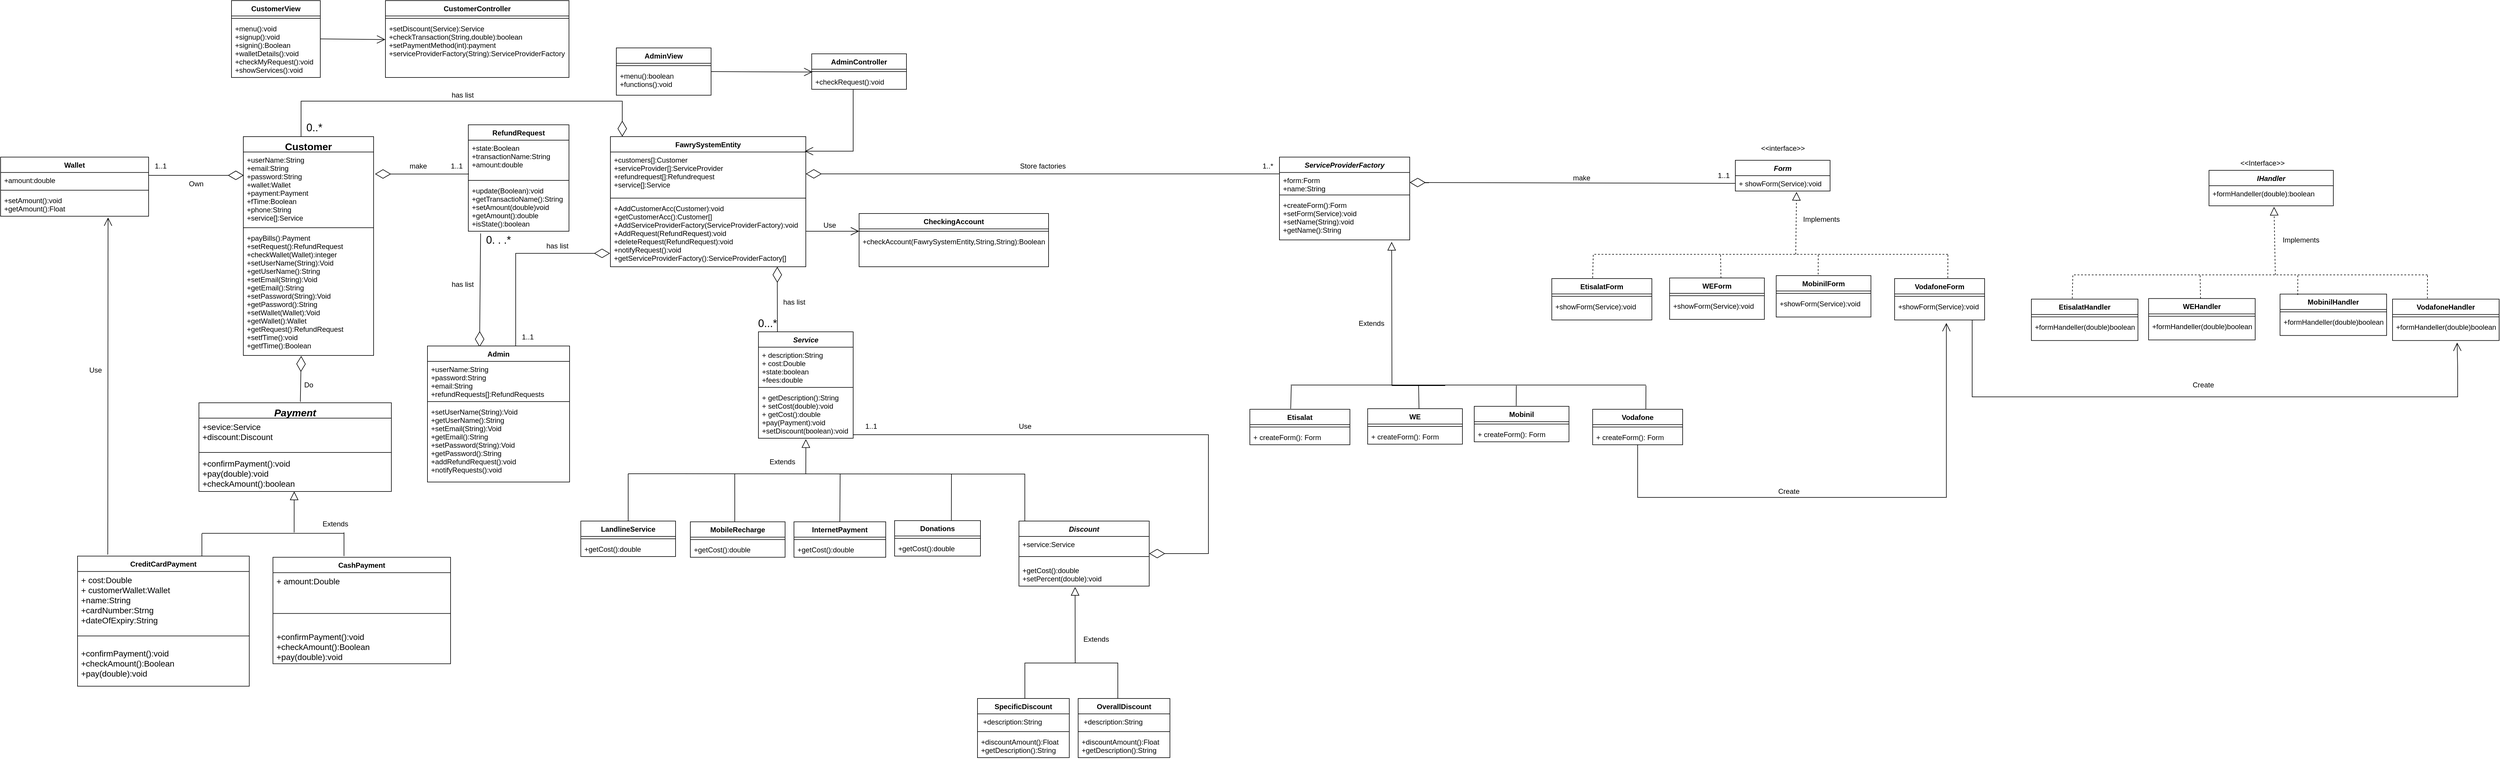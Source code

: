 <mxfile version="20.3.0" type="device"><diagram id="1RQ4lbijzEY4sFkO3ZOC" name="Page-1"><mxGraphModel dx="1888" dy="1749" grid="1" gridSize="10" guides="1" tooltips="1" connect="1" arrows="1" fold="1" page="1" pageScale="1" pageWidth="850" pageHeight="1100" math="0" shadow="0"><root><mxCell id="0"/><mxCell id="1" parent="0"/><mxCell id="um79pmRPh8STGuMXnZxT-13" value="Wallet" style="swimlane;fontStyle=1;align=center;verticalAlign=top;childLayout=stackLayout;horizontal=1;startSize=26;horizontalStack=0;resizeParent=1;resizeParentMax=0;resizeLast=0;collapsible=1;marginBottom=0;" parent="1" vertex="1"><mxGeometry x="-740" y="4.59" width="250" height="100" as="geometry"/></mxCell><mxCell id="um79pmRPh8STGuMXnZxT-14" value="+amount:double&#10;" style="text;strokeColor=none;fillColor=none;align=left;verticalAlign=top;spacingLeft=4;spacingRight=4;overflow=hidden;rotatable=0;points=[[0,0.5],[1,0.5]];portConstraint=eastwest;" parent="um79pmRPh8STGuMXnZxT-13" vertex="1"><mxGeometry y="26" width="250" height="26" as="geometry"/></mxCell><mxCell id="um79pmRPh8STGuMXnZxT-15" value="" style="line;strokeWidth=1;fillColor=none;align=left;verticalAlign=middle;spacingTop=-1;spacingLeft=3;spacingRight=3;rotatable=0;labelPosition=right;points=[];portConstraint=eastwest;" parent="um79pmRPh8STGuMXnZxT-13" vertex="1"><mxGeometry y="52" width="250" height="8" as="geometry"/></mxCell><mxCell id="um79pmRPh8STGuMXnZxT-16" value="+setAmount():void&#10;+getAmount():Float" style="text;strokeColor=none;fillColor=none;align=left;verticalAlign=top;spacingLeft=4;spacingRight=4;overflow=hidden;rotatable=0;points=[[0,0.5],[1,0.5]];portConstraint=eastwest;" parent="um79pmRPh8STGuMXnZxT-13" vertex="1"><mxGeometry y="60" width="250" height="40" as="geometry"/></mxCell><mxCell id="um79pmRPh8STGuMXnZxT-22" value="" style="endArrow=diamondThin;endFill=0;endSize=24;html=1;rounded=0;entryX=0.004;entryY=-0.008;entryDx=0;entryDy=0;entryPerimeter=0;exitX=1;exitY=0.188;exitDx=0;exitDy=0;exitPerimeter=0;" parent="1" source="um79pmRPh8STGuMXnZxT-14" edge="1"><mxGeometry width="160" relative="1" as="geometry"><mxPoint x="-420" y="35" as="sourcePoint"/><mxPoint x="-329.2" y="35.488" as="targetPoint"/></mxGeometry></mxCell><mxCell id="um79pmRPh8STGuMXnZxT-61" value="CreditCardPayment" style="swimlane;fontStyle=1;align=center;verticalAlign=top;childLayout=stackLayout;horizontal=1;startSize=26;horizontalStack=0;resizeParent=1;resizeParentMax=0;resizeLast=0;collapsible=1;marginBottom=0;" parent="1" vertex="1"><mxGeometry x="-610" y="679.19" width="290" height="220" as="geometry"/></mxCell><mxCell id="mpsDsUmjlcxF8dtk74D0-44" value="+ cost:Double&#10;+ customerWallet:Wallet&#10;+name:String&#10;+cardNumber:Strng&#10;+dateOfExpiry:String" style="text;strokeColor=none;fillColor=none;align=left;verticalAlign=top;spacingLeft=4;spacingRight=4;overflow=hidden;rotatable=0;points=[[0,0.5],[1,0.5]];portConstraint=eastwest;fontSize=14;" parent="um79pmRPh8STGuMXnZxT-61" vertex="1"><mxGeometry y="26" width="290" height="94" as="geometry"/></mxCell><mxCell id="um79pmRPh8STGuMXnZxT-63" value="" style="line;strokeWidth=1;fillColor=none;align=left;verticalAlign=middle;spacingTop=-1;spacingLeft=3;spacingRight=3;rotatable=0;labelPosition=right;points=[];portConstraint=eastwest;" parent="um79pmRPh8STGuMXnZxT-61" vertex="1"><mxGeometry y="120" width="290" height="30" as="geometry"/></mxCell><mxCell id="mpsDsUmjlcxF8dtk74D0-45" value="+confirmPayment():void&#10;+checkAmount():Boolean&#10;+pay(double):void" style="text;strokeColor=none;fillColor=none;align=left;verticalAlign=top;spacingLeft=4;spacingRight=4;overflow=hidden;rotatable=0;points=[[0,0.5],[1,0.5]];portConstraint=eastwest;fontSize=14;" parent="um79pmRPh8STGuMXnZxT-61" vertex="1"><mxGeometry y="150" width="290" height="70" as="geometry"/></mxCell><mxCell id="um79pmRPh8STGuMXnZxT-65" value="" style="endArrow=block;endFill=0;endSize=12;html=1;rounded=0;entryX=0.495;entryY=1;entryDx=0;entryDy=0;entryPerimeter=0;" parent="1" target="mpsDsUmjlcxF8dtk74D0-43" edge="1"><mxGeometry width="160" relative="1" as="geometry"><mxPoint x="-244.2" y="639.19" as="sourcePoint"/><mxPoint x="-244" y="580" as="targetPoint"/></mxGeometry></mxCell><mxCell id="um79pmRPh8STGuMXnZxT-66" value="" style="endArrow=none;html=1;rounded=0;" parent="1" edge="1"><mxGeometry width="50" height="50" relative="1" as="geometry"><mxPoint x="-400" y="640.78" as="sourcePoint"/><mxPoint x="-160" y="640.78" as="targetPoint"/></mxGeometry></mxCell><mxCell id="um79pmRPh8STGuMXnZxT-67" value="" style="endArrow=none;html=1;rounded=0;" parent="1" edge="1"><mxGeometry width="50" height="50" relative="1" as="geometry"><mxPoint x="-400" y="679.19" as="sourcePoint"/><mxPoint x="-400" y="641.19" as="targetPoint"/></mxGeometry></mxCell><mxCell id="um79pmRPh8STGuMXnZxT-68" value="" style="endArrow=none;html=1;rounded=0;" parent="1" edge="1"><mxGeometry width="50" height="50" relative="1" as="geometry"><mxPoint x="-160" y="679.19" as="sourcePoint"/><mxPoint x="-160" y="639.19" as="targetPoint"/></mxGeometry></mxCell><mxCell id="X_IhOLupGLxGYrl5g302-16" value="" style="endArrow=diamondThin;endFill=0;endSize=24;html=1;rounded=0;entryX=0.445;entryY=0.003;entryDx=0;entryDy=0;entryPerimeter=0;exitX=0.122;exitY=1.046;exitDx=0;exitDy=0;exitPerimeter=0;" parent="1" source="ZZKwGutRrOX9FmuU-Jzd-17" edge="1"><mxGeometry width="160" relative="1" as="geometry"><mxPoint x="69" y="50" as="sourcePoint"/><mxPoint x="69" y="325.884" as="targetPoint"/></mxGeometry></mxCell><mxCell id="X_IhOLupGLxGYrl5g302-17" value="&lt;font style=&quot;font-size: 18px;&quot;&gt;0. . .*&lt;/font&gt;" style="text;html=1;strokeColor=none;fillColor=none;align=center;verticalAlign=middle;whiteSpace=wrap;rounded=0;" parent="1" vertex="1"><mxGeometry x="71" y="130" width="60" height="30" as="geometry"/></mxCell><mxCell id="X_IhOLupGLxGYrl5g302-60" value="" style="endArrow=none;html=1;rounded=0;edgeStyle=orthogonalEdgeStyle;entryX=0.045;entryY=0;entryDx=0;entryDy=0;entryPerimeter=0;" parent="1" target="6fFXjO-Bm82MmEm5Ol9g-17" edge="1"><mxGeometry width="50" height="50" relative="1" as="geometry"><mxPoint x="320" y="540" as="sourcePoint"/><mxPoint x="940" y="540" as="targetPoint"/></mxGeometry></mxCell><mxCell id="X_IhOLupGLxGYrl5g302-63" value="InternetPayment" style="swimlane;fontStyle=1;align=center;verticalAlign=top;childLayout=stackLayout;horizontal=1;startSize=26;horizontalStack=0;resizeParent=1;resizeParentMax=0;resizeLast=0;collapsible=1;marginBottom=0;" parent="1" vertex="1"><mxGeometry x="600" y="621.19" width="155" height="60" as="geometry"/></mxCell><mxCell id="X_IhOLupGLxGYrl5g302-65" value="" style="line;strokeWidth=1;fillColor=none;align=left;verticalAlign=middle;spacingTop=-1;spacingLeft=3;spacingRight=3;rotatable=0;labelPosition=right;points=[];portConstraint=eastwest;" parent="X_IhOLupGLxGYrl5g302-63" vertex="1"><mxGeometry y="26" width="155" height="8" as="geometry"/></mxCell><mxCell id="NmKV2HU6o6KcUOtoJzKY-16" value="+getCost():double" style="text;strokeColor=none;fillColor=none;align=left;verticalAlign=top;spacingLeft=4;spacingRight=4;overflow=hidden;rotatable=0;points=[[0,0.5],[1,0.5]];portConstraint=eastwest;" parent="X_IhOLupGLxGYrl5g302-63" vertex="1"><mxGeometry y="34" width="155" height="26" as="geometry"/></mxCell><mxCell id="X_IhOLupGLxGYrl5g302-72" value="Donations" style="swimlane;fontStyle=1;align=center;verticalAlign=top;childLayout=stackLayout;horizontal=1;startSize=26;horizontalStack=0;resizeParent=1;resizeParentMax=0;resizeLast=0;collapsible=1;marginBottom=0;" parent="1" vertex="1"><mxGeometry x="770" y="619.19" width="145" height="60" as="geometry"/></mxCell><mxCell id="X_IhOLupGLxGYrl5g302-74" value="" style="line;strokeWidth=1;fillColor=none;align=left;verticalAlign=middle;spacingTop=-1;spacingLeft=3;spacingRight=3;rotatable=0;labelPosition=right;points=[];portConstraint=eastwest;" parent="X_IhOLupGLxGYrl5g302-72" vertex="1"><mxGeometry y="26" width="145" height="8" as="geometry"/></mxCell><mxCell id="NmKV2HU6o6KcUOtoJzKY-17" value="+getCost():double" style="text;strokeColor=none;fillColor=none;align=left;verticalAlign=top;spacingLeft=4;spacingRight=4;overflow=hidden;rotatable=0;points=[[0,0.5],[1,0.5]];portConstraint=eastwest;" parent="X_IhOLupGLxGYrl5g302-72" vertex="1"><mxGeometry y="34" width="145" height="26" as="geometry"/></mxCell><mxCell id="X_IhOLupGLxGYrl5g302-77" value="IHandler" style="swimlane;fontStyle=3;align=center;verticalAlign=top;childLayout=stackLayout;horizontal=1;startSize=26;horizontalStack=0;resizeParent=1;resizeParentMax=0;resizeLast=0;collapsible=1;marginBottom=0;" parent="1" vertex="1"><mxGeometry x="2990" y="27.0" width="210" height="60" as="geometry"/></mxCell><mxCell id="X_IhOLupGLxGYrl5g302-79" value="+formHandeller(double):boolean" style="text;strokeColor=none;fillColor=none;align=left;verticalAlign=top;spacingLeft=4;spacingRight=4;overflow=hidden;rotatable=0;points=[[0,0.5],[1,0.5]];portConstraint=eastwest;" parent="X_IhOLupGLxGYrl5g302-77" vertex="1"><mxGeometry y="26" width="210" height="34" as="geometry"/></mxCell><mxCell id="mpsDsUmjlcxF8dtk74D0-13" value="FawrySystemEntity" style="swimlane;fontStyle=1;align=center;verticalAlign=top;childLayout=stackLayout;horizontal=1;startSize=26;horizontalStack=0;resizeParent=1;resizeParentMax=0;resizeLast=0;collapsible=1;marginBottom=0;" parent="1" vertex="1"><mxGeometry x="290" y="-30" width="330" height="220" as="geometry"/></mxCell><mxCell id="mpsDsUmjlcxF8dtk74D0-14" value="+customers[]:Customer&#10;+serviceProvider[]:ServiceProvider&#10;+refundrequest[]:Refundrequest&#10;+service[]:Service&#10;" style="text;strokeColor=none;fillColor=none;align=left;verticalAlign=top;spacingLeft=4;spacingRight=4;overflow=hidden;rotatable=0;points=[[0,0.5],[1,0.5]];portConstraint=eastwest;" parent="mpsDsUmjlcxF8dtk74D0-13" vertex="1"><mxGeometry y="26" width="330" height="74" as="geometry"/></mxCell><mxCell id="mpsDsUmjlcxF8dtk74D0-15" value="" style="line;strokeWidth=1;fillColor=none;align=left;verticalAlign=middle;spacingTop=-1;spacingLeft=3;spacingRight=3;rotatable=0;labelPosition=right;points=[];portConstraint=eastwest;" parent="mpsDsUmjlcxF8dtk74D0-13" vertex="1"><mxGeometry y="100" width="330" height="8" as="geometry"/></mxCell><mxCell id="mpsDsUmjlcxF8dtk74D0-16" value="+AddCustomerAcc(Customer):void&#10;+getCustomerAcc():Customer[]&#10;+AddServiceProviderFactory(ServiceProviderFactory):void&#10;+AddRequest(RefundRequest):void&#10;+deleteRequest(RefundRequest):void&#10;+notifyRequest():void&#10;+getServiceProviderFactory():ServiceProviderFactory[]" style="text;strokeColor=none;fillColor=none;align=left;verticalAlign=top;spacingLeft=4;spacingRight=4;overflow=hidden;rotatable=0;points=[[0,0.5],[1,0.5]];portConstraint=eastwest;" parent="mpsDsUmjlcxF8dtk74D0-13" vertex="1"><mxGeometry y="108" width="330" height="112" as="geometry"/></mxCell><mxCell id="mpsDsUmjlcxF8dtk74D0-19" value="" style="endArrow=diamondThin;endFill=0;endSize=24;html=1;rounded=0;edgeStyle=orthogonalEdgeStyle;exitX=0.611;exitY=-0.001;exitDx=0;exitDy=0;exitPerimeter=0;entryX=-0.002;entryY=0.798;entryDx=0;entryDy=0;entryPerimeter=0;" parent="1" source="uCQElASa_65ffmEhhu0F-1" target="mpsDsUmjlcxF8dtk74D0-16" edge="1"><mxGeometry width="160" relative="1" as="geometry"><mxPoint x="0.6" y="325.726" as="sourcePoint"/><mxPoint x="260" y="170" as="targetPoint"/><Array as="points"><mxPoint x="128" y="326"/><mxPoint x="130" y="326"/><mxPoint x="130" y="167"/></Array></mxGeometry></mxCell><mxCell id="mpsDsUmjlcxF8dtk74D0-23" value="" style="endArrow=diamondThin;endFill=0;endSize=24;html=1;rounded=0;fontSize=18;edgeStyle=orthogonalEdgeStyle;exitX=0.443;exitY=0.07;exitDx=0;exitDy=0;exitPerimeter=0;" parent="1" source="mpsDsUmjlcxF8dtk74D0-33" edge="1"><mxGeometry width="160" relative="1" as="geometry"><mxPoint x="-241.4" y="7" as="sourcePoint"/><mxPoint x="310" y="-30" as="targetPoint"/><Array as="points"><mxPoint x="-232" y="-90"/><mxPoint x="310" y="-90"/></Array></mxGeometry></mxCell><mxCell id="mpsDsUmjlcxF8dtk74D0-24" value="&lt;font style=&quot;font-size: 18px;&quot;&gt;0..*&lt;/font&gt;" style="text;html=1;strokeColor=none;fillColor=none;align=center;verticalAlign=middle;whiteSpace=wrap;rounded=0;" parent="1" vertex="1"><mxGeometry x="-240" y="-60" width="60" height="30" as="geometry"/></mxCell><mxCell id="mpsDsUmjlcxF8dtk74D0-25" value="" style="endArrow=diamondThin;endFill=0;endSize=24;html=1;rounded=0;entryX=1;entryY=0.5;entryDx=0;entryDy=0;edgeStyle=orthogonalEdgeStyle;exitX=0;exitY=0.182;exitDx=0;exitDy=0;exitPerimeter=0;" parent="1" source="7oeGyRP91o4FRapvEFG--23" target="mpsDsUmjlcxF8dtk74D0-14" edge="1"><mxGeometry width="160" relative="1" as="geometry"><mxPoint x="1390" y="30" as="sourcePoint"/><mxPoint x="880.96" y="49.996" as="targetPoint"/><Array as="points"><mxPoint x="1420" y="33"/></Array></mxGeometry></mxCell><mxCell id="mpsDsUmjlcxF8dtk74D0-31" value="" style="endArrow=diamondThin;endFill=0;endSize=24;html=1;rounded=0;fontSize=18;entryX=0.854;entryY=1.001;entryDx=0;entryDy=0;entryPerimeter=0;" parent="1" target="mpsDsUmjlcxF8dtk74D0-16" edge="1"><mxGeometry width="160" relative="1" as="geometry"><mxPoint x="572" y="300" as="sourcePoint"/><mxPoint x="465" y="170" as="targetPoint"/></mxGeometry></mxCell><mxCell id="mpsDsUmjlcxF8dtk74D0-33" value="Customer" style="swimlane;fontStyle=1;align=center;verticalAlign=top;childLayout=stackLayout;horizontal=1;startSize=26;horizontalStack=0;resizeParent=1;resizeParentMax=0;resizeLast=0;collapsible=1;marginBottom=0;fontSize=17;" parent="1" vertex="1"><mxGeometry x="-330" y="-30" width="220" height="370" as="geometry"/></mxCell><mxCell id="mpsDsUmjlcxF8dtk74D0-34" value="+userName:String&#10;+email:String&#10;+password:String&#10;+wallet:Wallet&#10;+payment:Payment&#10;+fTime:Boolean&#10;+phone:String&#10;+service[]:Service&#10;" style="text;strokeColor=none;fillColor=none;align=left;verticalAlign=top;spacingLeft=4;spacingRight=4;overflow=hidden;rotatable=0;points=[[0,0.5],[1,0.5]];portConstraint=eastwest;fontSize=12;" parent="mpsDsUmjlcxF8dtk74D0-33" vertex="1"><mxGeometry y="26" width="220" height="124" as="geometry"/></mxCell><mxCell id="mpsDsUmjlcxF8dtk74D0-35" value="" style="line;strokeWidth=1;fillColor=none;align=left;verticalAlign=middle;spacingTop=-1;spacingLeft=3;spacingRight=3;rotatable=0;labelPosition=right;points=[];portConstraint=eastwest;fontSize=18;" parent="mpsDsUmjlcxF8dtk74D0-33" vertex="1"><mxGeometry y="150" width="220" height="8" as="geometry"/></mxCell><mxCell id="mpsDsUmjlcxF8dtk74D0-36" value="+payBills():Payment&#10;+setRequest():RefundRequest&#10;+checkWallet(Wallet):integer&#10;+setUserName(String):Void&#10;+getUserName():String&#10;+setEmail(String):Void&#10;+getEmail():String&#10;+setPassword(String):Void&#10;+getPassword():String&#10;+setWallet(Wallet):Void&#10;+getWallet():Wallet&#10;+getRequest():RefundRequest&#10;+setfTime():void&#10;+getfTime():Boolean&#10;" style="text;strokeColor=none;fillColor=none;align=left;verticalAlign=top;spacingLeft=4;spacingRight=4;overflow=hidden;rotatable=0;points=[[0,0.5],[1,0.5]];portConstraint=eastwest;fontSize=12;" parent="mpsDsUmjlcxF8dtk74D0-33" vertex="1"><mxGeometry y="158" width="220" height="212" as="geometry"/></mxCell><mxCell id="mpsDsUmjlcxF8dtk74D0-40" value="Payment" style="swimlane;fontStyle=3;align=center;verticalAlign=top;childLayout=stackLayout;horizontal=1;startSize=26;horizontalStack=0;resizeParent=1;resizeParentMax=0;resizeLast=0;collapsible=1;marginBottom=0;fontSize=17;" parent="1" vertex="1"><mxGeometry x="-405" y="420" width="325" height="150" as="geometry"/></mxCell><mxCell id="mpsDsUmjlcxF8dtk74D0-41" value="+sevice:Service&#10;+discount:Discount&#10;" style="text;strokeColor=none;fillColor=none;align=left;verticalAlign=top;spacingLeft=4;spacingRight=4;overflow=hidden;rotatable=0;points=[[0,0.5],[1,0.5]];portConstraint=eastwest;fontSize=14;" parent="mpsDsUmjlcxF8dtk74D0-40" vertex="1"><mxGeometry y="26" width="325" height="54" as="geometry"/></mxCell><mxCell id="mpsDsUmjlcxF8dtk74D0-42" value="" style="line;strokeWidth=1;fillColor=none;align=left;verticalAlign=middle;spacingTop=-1;spacingLeft=3;spacingRight=3;rotatable=0;labelPosition=right;points=[];portConstraint=eastwest;fontSize=17;" parent="mpsDsUmjlcxF8dtk74D0-40" vertex="1"><mxGeometry y="80" width="325" height="8" as="geometry"/></mxCell><mxCell id="mpsDsUmjlcxF8dtk74D0-43" value="+confirmPayment():void&#10;+pay(double):void&#10;+checkAmount():boolean" style="text;strokeColor=none;fillColor=none;align=left;verticalAlign=top;spacingLeft=4;spacingRight=4;overflow=hidden;rotatable=0;points=[[0,0.5],[1,0.5]];portConstraint=eastwest;fontSize=14;" parent="mpsDsUmjlcxF8dtk74D0-40" vertex="1"><mxGeometry y="88" width="325" height="62" as="geometry"/></mxCell><mxCell id="mpsDsUmjlcxF8dtk74D0-46" value="CashPayment" style="swimlane;fontStyle=1;align=center;verticalAlign=top;childLayout=stackLayout;horizontal=1;startSize=26;horizontalStack=0;resizeParent=1;resizeParentMax=0;resizeLast=0;collapsible=1;marginBottom=0;" parent="1" vertex="1"><mxGeometry x="-280" y="681.19" width="300" height="180" as="geometry"/></mxCell><mxCell id="mpsDsUmjlcxF8dtk74D0-47" value="+ amount:Double" style="text;strokeColor=none;fillColor=none;align=left;verticalAlign=top;spacingLeft=4;spacingRight=4;overflow=hidden;rotatable=0;points=[[0,0.5],[1,0.5]];portConstraint=eastwest;fontSize=14;" parent="mpsDsUmjlcxF8dtk74D0-46" vertex="1"><mxGeometry y="26" width="300" height="44" as="geometry"/></mxCell><mxCell id="mpsDsUmjlcxF8dtk74D0-48" value="" style="line;strokeWidth=1;fillColor=none;align=left;verticalAlign=middle;spacingTop=-1;spacingLeft=3;spacingRight=3;rotatable=0;labelPosition=right;points=[];portConstraint=eastwest;" parent="mpsDsUmjlcxF8dtk74D0-46" vertex="1"><mxGeometry y="70" width="300" height="50" as="geometry"/></mxCell><mxCell id="mpsDsUmjlcxF8dtk74D0-49" value="+confirmPayment():void&#10;+checkAmount():Boolean&#10;+pay(double):void" style="text;strokeColor=none;fillColor=none;align=left;verticalAlign=top;spacingLeft=4;spacingRight=4;overflow=hidden;rotatable=0;points=[[0,0.5],[1,0.5]];portConstraint=eastwest;fontSize=14;" parent="mpsDsUmjlcxF8dtk74D0-46" vertex="1"><mxGeometry y="120" width="300" height="60" as="geometry"/></mxCell><mxCell id="uCQElASa_65ffmEhhu0F-1" value="Admin" style="swimlane;fontStyle=1;align=center;verticalAlign=top;childLayout=stackLayout;horizontal=1;startSize=26;horizontalStack=0;resizeParent=1;resizeParentMax=0;resizeLast=0;collapsible=1;marginBottom=0;" parent="1" vertex="1"><mxGeometry x="-19" y="324" width="240" height="230" as="geometry"/></mxCell><mxCell id="uCQElASa_65ffmEhhu0F-2" value="+userName:String&#10;+password:String&#10;+email:String&#10;+refundRequests[]:RefundRequests" style="text;strokeColor=none;fillColor=none;align=left;verticalAlign=top;spacingLeft=4;spacingRight=4;overflow=hidden;rotatable=0;points=[[0,0.5],[1,0.5]];portConstraint=eastwest;" parent="uCQElASa_65ffmEhhu0F-1" vertex="1"><mxGeometry y="26" width="240" height="64" as="geometry"/></mxCell><mxCell id="uCQElASa_65ffmEhhu0F-3" value="" style="line;strokeWidth=1;fillColor=none;align=left;verticalAlign=middle;spacingTop=-1;spacingLeft=3;spacingRight=3;rotatable=0;labelPosition=right;points=[];portConstraint=eastwest;" parent="uCQElASa_65ffmEhhu0F-1" vertex="1"><mxGeometry y="90" width="240" height="8" as="geometry"/></mxCell><mxCell id="uCQElASa_65ffmEhhu0F-4" value="+setUserName(String):Void&#10;+getUserName():String&#10;+setEmail(String):Void&#10;+getEmail():String&#10;+setPassword(String):Void&#10;+getPassword():String&#10;+addRefundRequest():void&#10;+notifyRequests():void&#10;" style="text;strokeColor=none;fillColor=none;align=left;verticalAlign=top;spacingLeft=4;spacingRight=4;overflow=hidden;rotatable=0;points=[[0,0.5],[1,0.5]];portConstraint=eastwest;" parent="uCQElASa_65ffmEhhu0F-1" vertex="1"><mxGeometry y="98" width="240" height="132" as="geometry"/></mxCell><mxCell id="uCQElASa_65ffmEhhu0F-16" value="" style="endArrow=none;html=1;rounded=0;exitX=0.5;exitY=0;exitDx=0;exitDy=0;" parent="1" source="NmKV2HU6o6KcUOtoJzKY-7" edge="1"><mxGeometry width="50" height="50" relative="1" as="geometry"><mxPoint x="321.875" y="620" as="sourcePoint"/><mxPoint x="320" y="540" as="targetPoint"/></mxGeometry></mxCell><mxCell id="iYkMWlvOOUJB1K2-9C_M-5" value="" style="endArrow=none;html=1;rounded=0;exitX=0.661;exitY=-0.004;exitDx=0;exitDy=0;exitPerimeter=0;" parent="1" source="X_IhOLupGLxGYrl5g302-72" edge="1"><mxGeometry width="50" height="50" relative="1" as="geometry"><mxPoint x="841.005" y="620" as="sourcePoint"/><mxPoint x="866" y="540" as="targetPoint"/></mxGeometry></mxCell><mxCell id="iYkMWlvOOUJB1K2-9C_M-6" value="" style="endArrow=none;html=1;rounded=0;exitX=0.5;exitY=0;exitDx=0;exitDy=0;" parent="1" source="X_IhOLupGLxGYrl5g302-63" edge="1"><mxGeometry width="50" height="50" relative="1" as="geometry"><mxPoint x="651.875" y="624" as="sourcePoint"/><mxPoint x="678" y="540" as="targetPoint"/></mxGeometry></mxCell><mxCell id="iYkMWlvOOUJB1K2-9C_M-7" value="" style="endArrow=none;html=1;rounded=0;exitX=0.469;exitY=0;exitDx=0;exitDy=0;exitPerimeter=0;" parent="1" source="NmKV2HU6o6KcUOtoJzKY-11" edge="1"><mxGeometry width="50" height="50" relative="1" as="geometry"><mxPoint x="501.005" y="624" as="sourcePoint"/><mxPoint x="500" y="540" as="targetPoint"/></mxGeometry></mxCell><mxCell id="X_IhOLupGLxGYrl5g302-59" value="" style="endArrow=block;endFill=0;endSize=12;html=1;rounded=0;entryX=0.501;entryY=1.019;entryDx=0;entryDy=0;entryPerimeter=0;" parent="1" target="NmKV2HU6o6KcUOtoJzKY-6" edge="1"><mxGeometry width="160" relative="1" as="geometry"><mxPoint x="620" y="540" as="sourcePoint"/><mxPoint x="510" y="510" as="targetPoint"/></mxGeometry></mxCell><mxCell id="iYkMWlvOOUJB1K2-9C_M-9" value="" style="endArrow=diamondThin;endFill=0;endSize=24;html=1;rounded=0;exitX=0.527;exitY=-0.011;exitDx=0;exitDy=0;exitPerimeter=0;entryX=0.444;entryY=1.004;entryDx=0;entryDy=0;entryPerimeter=0;" parent="1" source="mpsDsUmjlcxF8dtk74D0-40" target="mpsDsUmjlcxF8dtk74D0-36" edge="1"><mxGeometry width="160" relative="1" as="geometry"><mxPoint x="-236" y="410" as="sourcePoint"/><mxPoint x="-234" y="380" as="targetPoint"/></mxGeometry></mxCell><mxCell id="iYkMWlvOOUJB1K2-9C_M-13" value="&lt;span style=&quot;font-size: 18px;&quot;&gt;0...*&lt;/span&gt;" style="text;html=1;align=center;verticalAlign=middle;resizable=0;points=[];autosize=1;strokeColor=none;fillColor=none;" parent="1" vertex="1"><mxGeometry x="525" y="266.19" width="60" height="40" as="geometry"/></mxCell><mxCell id="iYkMWlvOOUJB1K2-9C_M-48" value="" style="endArrow=diamondThin;endFill=0;endSize=24;html=1;rounded=0;exitX=0;exitY=0.5;exitDx=0;exitDy=0;entryX=1;entryY=0.5;entryDx=0;entryDy=0;" parent="1" source="4tMlvZDIrKio6m5S9mmi-22" target="7oeGyRP91o4FRapvEFG--24" edge="1"><mxGeometry width="160" relative="1" as="geometry"><mxPoint x="2241" y="100" as="sourcePoint"/><mxPoint x="1651" y="120" as="targetPoint"/></mxGeometry></mxCell><mxCell id="ZZKwGutRrOX9FmuU-Jzd-14" value="RefundRequest" style="swimlane;fontStyle=1;align=center;verticalAlign=top;childLayout=stackLayout;horizontal=1;startSize=26;horizontalStack=0;resizeParent=1;resizeParentMax=0;resizeLast=0;collapsible=1;marginBottom=0;" parent="1" vertex="1"><mxGeometry x="50" y="-50" width="170" height="180" as="geometry"/></mxCell><mxCell id="ZZKwGutRrOX9FmuU-Jzd-15" value="+state:Boolean&#10;+transactionName:String&#10;+amount:double&#10;" style="text;strokeColor=none;fillColor=none;align=left;verticalAlign=top;spacingLeft=4;spacingRight=4;overflow=hidden;rotatable=0;points=[[0,0.5],[1,0.5]];portConstraint=eastwest;" parent="ZZKwGutRrOX9FmuU-Jzd-14" vertex="1"><mxGeometry y="26" width="170" height="64" as="geometry"/></mxCell><mxCell id="ZZKwGutRrOX9FmuU-Jzd-16" value="" style="line;strokeWidth=1;fillColor=none;align=left;verticalAlign=middle;spacingTop=-1;spacingLeft=3;spacingRight=3;rotatable=0;labelPosition=right;points=[];portConstraint=eastwest;" parent="ZZKwGutRrOX9FmuU-Jzd-14" vertex="1"><mxGeometry y="90" width="170" height="8" as="geometry"/></mxCell><mxCell id="ZZKwGutRrOX9FmuU-Jzd-17" value="+update(Boolean):void&#10;+getTransactioName():String&#10;+setAmount(double)void&#10;+getAmount():double&#10;+isState():boolean&#10;" style="text;strokeColor=none;fillColor=none;align=left;verticalAlign=top;spacingLeft=4;spacingRight=4;overflow=hidden;rotatable=0;points=[[0,0.5],[1,0.5]];portConstraint=eastwest;" parent="ZZKwGutRrOX9FmuU-Jzd-14" vertex="1"><mxGeometry y="98" width="170" height="82" as="geometry"/></mxCell><mxCell id="ZZKwGutRrOX9FmuU-Jzd-18" value="" style="endArrow=diamondThin;endFill=0;endSize=24;html=1;rounded=0;entryX=1.011;entryY=0.3;entryDx=0;entryDy=0;entryPerimeter=0;exitX=0.005;exitY=0.895;exitDx=0;exitDy=0;exitPerimeter=0;" parent="1" source="ZZKwGutRrOX9FmuU-Jzd-15" target="mpsDsUmjlcxF8dtk74D0-34" edge="1"><mxGeometry width="160" relative="1" as="geometry"><mxPoint x="50" y="-20" as="sourcePoint"/><mxPoint x="-90" y="30" as="targetPoint"/></mxGeometry></mxCell><mxCell id="ZZKwGutRrOX9FmuU-Jzd-19" value="CheckingAccount" style="swimlane;fontStyle=1;align=center;verticalAlign=top;childLayout=stackLayout;horizontal=1;startSize=26;horizontalStack=0;resizeParent=1;resizeParentMax=0;resizeLast=0;collapsible=1;marginBottom=0;" parent="1" vertex="1"><mxGeometry x="710" y="100" width="320" height="90" as="geometry"/></mxCell><mxCell id="ZZKwGutRrOX9FmuU-Jzd-21" value="" style="line;strokeWidth=1;fillColor=none;align=left;verticalAlign=middle;spacingTop=-1;spacingLeft=3;spacingRight=3;rotatable=0;labelPosition=right;points=[];portConstraint=eastwest;" parent="ZZKwGutRrOX9FmuU-Jzd-19" vertex="1"><mxGeometry y="26" width="320" height="8" as="geometry"/></mxCell><mxCell id="ZZKwGutRrOX9FmuU-Jzd-22" value="+checkAccount(FawrySystemEntity,String,String):Boolean" style="text;strokeColor=none;fillColor=none;align=left;verticalAlign=top;spacingLeft=4;spacingRight=4;overflow=hidden;rotatable=0;points=[[0,0.5],[1,0.5]];portConstraint=eastwest;" parent="ZZKwGutRrOX9FmuU-Jzd-19" vertex="1"><mxGeometry y="34" width="320" height="56" as="geometry"/></mxCell><mxCell id="ZZKwGutRrOX9FmuU-Jzd-23" value="" style="endArrow=open;endFill=1;endSize=12;html=1;rounded=0;" parent="1" edge="1"><mxGeometry width="160" relative="1" as="geometry"><mxPoint x="620" y="130" as="sourcePoint"/><mxPoint x="710" y="130" as="targetPoint"/></mxGeometry></mxCell><mxCell id="NmKV2HU6o6KcUOtoJzKY-3" value="Service" style="swimlane;fontStyle=3;align=center;verticalAlign=top;childLayout=stackLayout;horizontal=1;startSize=26;horizontalStack=0;resizeParent=1;resizeParentMax=0;resizeLast=0;collapsible=1;marginBottom=0;" parent="1" vertex="1"><mxGeometry x="540" y="300" width="160" height="180" as="geometry"/></mxCell><mxCell id="NmKV2HU6o6KcUOtoJzKY-4" value="+ description:String&#10;+ cost:Double&#10;+state:boolean&#10;+fees:double" style="text;strokeColor=none;fillColor=none;align=left;verticalAlign=top;spacingLeft=4;spacingRight=4;overflow=hidden;rotatable=0;points=[[0,0.5],[1,0.5]];portConstraint=eastwest;" parent="NmKV2HU6o6KcUOtoJzKY-3" vertex="1"><mxGeometry y="26" width="160" height="64" as="geometry"/></mxCell><mxCell id="NmKV2HU6o6KcUOtoJzKY-5" value="" style="line;strokeWidth=1;fillColor=none;align=left;verticalAlign=middle;spacingTop=-1;spacingLeft=3;spacingRight=3;rotatable=0;labelPosition=right;points=[];portConstraint=eastwest;" parent="NmKV2HU6o6KcUOtoJzKY-3" vertex="1"><mxGeometry y="90" width="160" height="8" as="geometry"/></mxCell><mxCell id="NmKV2HU6o6KcUOtoJzKY-6" value="+ getDescription():String&#10;+ setCost(double):void&#10;+ getCost():double&#10;+pay(Payment):void&#10;+setDiscount(boolean):void" style="text;strokeColor=none;fillColor=none;align=left;verticalAlign=top;spacingLeft=4;spacingRight=4;overflow=hidden;rotatable=0;points=[[0,0.5],[1,0.5]];portConstraint=eastwest;fontStyle=0" parent="NmKV2HU6o6KcUOtoJzKY-3" vertex="1"><mxGeometry y="98" width="160" height="82" as="geometry"/></mxCell><mxCell id="NmKV2HU6o6KcUOtoJzKY-7" value="LandlineService" style="swimlane;fontStyle=1;align=center;verticalAlign=top;childLayout=stackLayout;horizontal=1;startSize=26;horizontalStack=0;resizeParent=1;resizeParentMax=0;resizeLast=0;collapsible=1;marginBottom=0;" parent="1" vertex="1"><mxGeometry x="240" y="620" width="160" height="60" as="geometry"/></mxCell><mxCell id="NmKV2HU6o6KcUOtoJzKY-9" value="" style="line;strokeWidth=1;fillColor=none;align=left;verticalAlign=middle;spacingTop=-1;spacingLeft=3;spacingRight=3;rotatable=0;labelPosition=right;points=[];portConstraint=eastwest;" parent="NmKV2HU6o6KcUOtoJzKY-7" vertex="1"><mxGeometry y="26" width="160" height="8" as="geometry"/></mxCell><mxCell id="NmKV2HU6o6KcUOtoJzKY-10" value="+getCost():double" style="text;strokeColor=none;fillColor=none;align=left;verticalAlign=top;spacingLeft=4;spacingRight=4;overflow=hidden;rotatable=0;points=[[0,0.5],[1,0.5]];portConstraint=eastwest;" parent="NmKV2HU6o6KcUOtoJzKY-7" vertex="1"><mxGeometry y="34" width="160" height="26" as="geometry"/></mxCell><mxCell id="NmKV2HU6o6KcUOtoJzKY-11" value="MobileRecharge" style="swimlane;fontStyle=1;align=center;verticalAlign=top;childLayout=stackLayout;horizontal=1;startSize=26;horizontalStack=0;resizeParent=1;resizeParentMax=0;resizeLast=0;collapsible=1;marginBottom=0;" parent="1" vertex="1"><mxGeometry x="425" y="621.19" width="160" height="60" as="geometry"/></mxCell><mxCell id="NmKV2HU6o6KcUOtoJzKY-13" value="" style="line;strokeWidth=1;fillColor=none;align=left;verticalAlign=middle;spacingTop=-1;spacingLeft=3;spacingRight=3;rotatable=0;labelPosition=right;points=[];portConstraint=eastwest;" parent="NmKV2HU6o6KcUOtoJzKY-11" vertex="1"><mxGeometry y="26" width="160" height="8" as="geometry"/></mxCell><mxCell id="NmKV2HU6o6KcUOtoJzKY-14" value="+getCost():double" style="text;strokeColor=none;fillColor=none;align=left;verticalAlign=top;spacingLeft=4;spacingRight=4;overflow=hidden;rotatable=0;points=[[0,0.5],[1,0.5]];portConstraint=eastwest;" parent="NmKV2HU6o6KcUOtoJzKY-11" vertex="1"><mxGeometry y="34" width="160" height="26" as="geometry"/></mxCell><mxCell id="NmKV2HU6o6KcUOtoJzKY-19" value="" style="endArrow=open;endFill=1;endSize=12;html=1;rounded=0;entryX=0.726;entryY=1.054;entryDx=0;entryDy=0;entryPerimeter=0;exitX=0.176;exitY=-0.011;exitDx=0;exitDy=0;exitPerimeter=0;" parent="1" source="um79pmRPh8STGuMXnZxT-61" target="um79pmRPh8STGuMXnZxT-16" edge="1"><mxGeometry width="160" relative="1" as="geometry"><mxPoint x="-560" y="670" as="sourcePoint"/><mxPoint x="-430" y="410" as="targetPoint"/></mxGeometry></mxCell><mxCell id="NmKV2HU6o6KcUOtoJzKY-20" value="WE" style="swimlane;fontStyle=1;align=center;verticalAlign=top;childLayout=stackLayout;horizontal=1;startSize=26;horizontalStack=0;resizeParent=1;resizeParentMax=0;resizeLast=0;collapsible=1;marginBottom=0;" parent="1" vertex="1"><mxGeometry x="1569" y="430.01" width="160" height="60" as="geometry"/></mxCell><mxCell id="NmKV2HU6o6KcUOtoJzKY-22" value="" style="line;strokeWidth=1;fillColor=none;align=left;verticalAlign=middle;spacingTop=-1;spacingLeft=3;spacingRight=3;rotatable=0;labelPosition=right;points=[];portConstraint=eastwest;" parent="NmKV2HU6o6KcUOtoJzKY-20" vertex="1"><mxGeometry y="26" width="160" height="8" as="geometry"/></mxCell><mxCell id="NmKV2HU6o6KcUOtoJzKY-23" value="+ createForm(): Form" style="text;strokeColor=none;fillColor=none;align=left;verticalAlign=top;spacingLeft=4;spacingRight=4;overflow=hidden;rotatable=0;points=[[0,0.5],[1,0.5]];portConstraint=eastwest;" parent="NmKV2HU6o6KcUOtoJzKY-20" vertex="1"><mxGeometry y="34" width="160" height="26" as="geometry"/></mxCell><mxCell id="NmKV2HU6o6KcUOtoJzKY-24" value="Mobinil" style="swimlane;fontStyle=1;align=center;verticalAlign=top;childLayout=stackLayout;horizontal=1;startSize=26;horizontalStack=0;resizeParent=1;resizeParentMax=0;resizeLast=0;collapsible=1;marginBottom=0;" parent="1" vertex="1"><mxGeometry x="1749" y="426.01" width="160" height="60" as="geometry"/></mxCell><mxCell id="NmKV2HU6o6KcUOtoJzKY-26" value="" style="line;strokeWidth=1;fillColor=none;align=left;verticalAlign=middle;spacingTop=-1;spacingLeft=3;spacingRight=3;rotatable=0;labelPosition=right;points=[];portConstraint=eastwest;" parent="NmKV2HU6o6KcUOtoJzKY-24" vertex="1"><mxGeometry y="26" width="160" height="8" as="geometry"/></mxCell><mxCell id="NmKV2HU6o6KcUOtoJzKY-27" value="+ createForm(): Form&#10;" style="text;strokeColor=none;fillColor=none;align=left;verticalAlign=top;spacingLeft=4;spacingRight=4;overflow=hidden;rotatable=0;points=[[0,0.5],[1,0.5]];portConstraint=eastwest;" parent="NmKV2HU6o6KcUOtoJzKY-24" vertex="1"><mxGeometry y="34" width="160" height="26" as="geometry"/></mxCell><mxCell id="NmKV2HU6o6KcUOtoJzKY-28" value="Etisalat" style="swimlane;fontStyle=1;align=center;verticalAlign=top;childLayout=stackLayout;horizontal=1;startSize=26;horizontalStack=0;resizeParent=1;resizeParentMax=0;resizeLast=0;collapsible=1;marginBottom=0;" parent="1" vertex="1"><mxGeometry x="1370" y="431.01" width="169" height="60" as="geometry"/></mxCell><mxCell id="NmKV2HU6o6KcUOtoJzKY-30" value="" style="line;strokeWidth=1;fillColor=none;align=left;verticalAlign=middle;spacingTop=-1;spacingLeft=3;spacingRight=3;rotatable=0;labelPosition=right;points=[];portConstraint=eastwest;" parent="NmKV2HU6o6KcUOtoJzKY-28" vertex="1"><mxGeometry y="26" width="169" height="8" as="geometry"/></mxCell><mxCell id="NmKV2HU6o6KcUOtoJzKY-31" value="+ createForm(): Form&#10;" style="text;strokeColor=none;fillColor=none;align=left;verticalAlign=top;spacingLeft=4;spacingRight=4;overflow=hidden;rotatable=0;points=[[0,0.5],[1,0.5]];portConstraint=eastwest;" parent="NmKV2HU6o6KcUOtoJzKY-28" vertex="1"><mxGeometry y="34" width="169" height="26" as="geometry"/></mxCell><mxCell id="NmKV2HU6o6KcUOtoJzKY-32" value="Vodafone" style="swimlane;fontStyle=1;align=center;verticalAlign=top;childLayout=stackLayout;horizontal=1;startSize=26;horizontalStack=0;resizeParent=1;resizeParentMax=0;resizeLast=0;collapsible=1;marginBottom=0;" parent="1" vertex="1"><mxGeometry x="1949" y="431.01" width="152" height="60" as="geometry"/></mxCell><mxCell id="NmKV2HU6o6KcUOtoJzKY-34" value="" style="line;strokeWidth=1;fillColor=none;align=left;verticalAlign=middle;spacingTop=-1;spacingLeft=3;spacingRight=3;rotatable=0;labelPosition=right;points=[];portConstraint=eastwest;" parent="NmKV2HU6o6KcUOtoJzKY-32" vertex="1"><mxGeometry y="26" width="152" height="8" as="geometry"/></mxCell><mxCell id="NmKV2HU6o6KcUOtoJzKY-35" value="+ createForm(): Form&#10;" style="text;strokeColor=none;fillColor=none;align=left;verticalAlign=top;spacingLeft=4;spacingRight=4;overflow=hidden;rotatable=0;points=[[0,0.5],[1,0.5]];portConstraint=eastwest;" parent="NmKV2HU6o6KcUOtoJzKY-32" vertex="1"><mxGeometry y="34" width="152" height="26" as="geometry"/></mxCell><mxCell id="NmKV2HU6o6KcUOtoJzKY-41" value="" style="endArrow=none;html=1;rounded=0;" parent="1" edge="1"><mxGeometry width="50" height="50" relative="1" as="geometry"><mxPoint x="2039" y="390.01" as="sourcePoint"/><mxPoint x="1439" y="390.01" as="targetPoint"/></mxGeometry></mxCell><mxCell id="4tMlvZDIrKio6m5S9mmi-1" value="" style="endArrow=none;html=1;rounded=0;" parent="1" edge="1"><mxGeometry width="50" height="50" relative="1" as="geometry"><mxPoint x="1439" y="430.01" as="sourcePoint"/><mxPoint x="1440" y="391.01" as="targetPoint"/></mxGeometry></mxCell><mxCell id="4tMlvZDIrKio6m5S9mmi-9" value="" style="endArrow=block;endFill=0;endSize=12;html=1;rounded=0;entryX=0.747;entryY=1;entryDx=0;entryDy=0;entryPerimeter=0;" parent="1" edge="1"><mxGeometry width="160" relative="1" as="geometry"><mxPoint x="1700" y="391.01" as="sourcePoint"/><mxPoint x="1609.52" y="148" as="targetPoint"/><Array as="points"><mxPoint x="1610" y="391"/></Array></mxGeometry></mxCell><mxCell id="4tMlvZDIrKio6m5S9mmi-11" value="" style="endArrow=none;html=1;rounded=0;entryX=0.443;entryY=-0.015;entryDx=0;entryDy=0;entryPerimeter=0;" parent="1" target="NmKV2HU6o6KcUOtoJzKY-24" edge="1"><mxGeometry width="50" height="50" relative="1" as="geometry"><mxPoint x="1820" y="391.01" as="sourcePoint"/><mxPoint x="1460" y="411.01" as="targetPoint"/></mxGeometry></mxCell><mxCell id="4tMlvZDIrKio6m5S9mmi-12" value="" style="endArrow=none;html=1;rounded=0;entryX=0.542;entryY=0.009;entryDx=0;entryDy=0;entryPerimeter=0;" parent="1" target="NmKV2HU6o6KcUOtoJzKY-20" edge="1"><mxGeometry width="50" height="50" relative="1" as="geometry"><mxPoint x="1655" y="391.01" as="sourcePoint"/><mxPoint x="1470" y="421.01" as="targetPoint"/></mxGeometry></mxCell><mxCell id="4tMlvZDIrKio6m5S9mmi-18" value="" style="endArrow=none;html=1;rounded=0;entryX=0.591;entryY=-0.01;entryDx=0;entryDy=0;entryPerimeter=0;" parent="1" target="NmKV2HU6o6KcUOtoJzKY-32" edge="1"><mxGeometry width="50" height="50" relative="1" as="geometry"><mxPoint x="2039" y="391.01" as="sourcePoint"/><mxPoint x="2039" y="421.01" as="targetPoint"/></mxGeometry></mxCell><mxCell id="4tMlvZDIrKio6m5S9mmi-21" value="Form" style="swimlane;fontStyle=3;childLayout=stackLayout;horizontal=1;startSize=26;fillColor=none;horizontalStack=0;resizeParent=1;resizeParentMax=0;resizeLast=0;collapsible=1;marginBottom=0;" parent="1" vertex="1"><mxGeometry x="2190" y="10" width="160" height="52" as="geometry"/></mxCell><mxCell id="4tMlvZDIrKio6m5S9mmi-22" value="+ showForm(Service):void" style="text;strokeColor=none;fillColor=none;align=left;verticalAlign=top;spacingLeft=4;spacingRight=4;overflow=hidden;rotatable=0;points=[[0,0.5],[1,0.5]];portConstraint=eastwest;" parent="4tMlvZDIrKio6m5S9mmi-21" vertex="1"><mxGeometry y="26" width="160" height="26" as="geometry"/></mxCell><mxCell id="4tMlvZDIrKio6m5S9mmi-27" value="WEForm" style="swimlane;fontStyle=1;align=center;verticalAlign=top;childLayout=stackLayout;horizontal=1;startSize=26;horizontalStack=0;resizeParent=1;resizeParentMax=0;resizeLast=0;collapsible=1;marginBottom=0;" parent="1" vertex="1"><mxGeometry x="2079" y="209" width="160" height="70" as="geometry"/></mxCell><mxCell id="4tMlvZDIrKio6m5S9mmi-28" value="" style="line;strokeWidth=1;fillColor=none;align=left;verticalAlign=middle;spacingTop=-1;spacingLeft=3;spacingRight=3;rotatable=0;labelPosition=right;points=[];portConstraint=eastwest;" parent="4tMlvZDIrKio6m5S9mmi-27" vertex="1"><mxGeometry y="26" width="160" height="8" as="geometry"/></mxCell><mxCell id="4tMlvZDIrKio6m5S9mmi-29" value="+showForm(Service):void" style="text;strokeColor=none;fillColor=none;align=left;verticalAlign=top;spacingLeft=4;spacingRight=4;overflow=hidden;rotatable=0;points=[[0,0.5],[1,0.5]];portConstraint=eastwest;" parent="4tMlvZDIrKio6m5S9mmi-27" vertex="1"><mxGeometry y="34" width="160" height="36" as="geometry"/></mxCell><mxCell id="4tMlvZDIrKio6m5S9mmi-30" value="MobinilForm" style="swimlane;fontStyle=1;align=center;verticalAlign=top;childLayout=stackLayout;horizontal=1;startSize=26;horizontalStack=0;resizeParent=1;resizeParentMax=0;resizeLast=0;collapsible=1;marginBottom=0;" parent="1" vertex="1"><mxGeometry x="2259" y="205" width="160" height="70" as="geometry"/></mxCell><mxCell id="4tMlvZDIrKio6m5S9mmi-31" value="" style="line;strokeWidth=1;fillColor=none;align=left;verticalAlign=middle;spacingTop=-1;spacingLeft=3;spacingRight=3;rotatable=0;labelPosition=right;points=[];portConstraint=eastwest;" parent="4tMlvZDIrKio6m5S9mmi-30" vertex="1"><mxGeometry y="26" width="160" height="8" as="geometry"/></mxCell><mxCell id="4tMlvZDIrKio6m5S9mmi-32" value="+showForm(Service):void" style="text;strokeColor=none;fillColor=none;align=left;verticalAlign=top;spacingLeft=4;spacingRight=4;overflow=hidden;rotatable=0;points=[[0,0.5],[1,0.5]];portConstraint=eastwest;" parent="4tMlvZDIrKio6m5S9mmi-30" vertex="1"><mxGeometry y="34" width="160" height="36" as="geometry"/></mxCell><mxCell id="4tMlvZDIrKio6m5S9mmi-33" value="EtisalatForm" style="swimlane;fontStyle=1;align=center;verticalAlign=top;childLayout=stackLayout;horizontal=1;startSize=26;horizontalStack=0;resizeParent=1;resizeParentMax=0;resizeLast=0;collapsible=1;marginBottom=0;" parent="1" vertex="1"><mxGeometry x="1880" y="210" width="169" height="70" as="geometry"/></mxCell><mxCell id="4tMlvZDIrKio6m5S9mmi-34" value="" style="line;strokeWidth=1;fillColor=none;align=left;verticalAlign=middle;spacingTop=-1;spacingLeft=3;spacingRight=3;rotatable=0;labelPosition=right;points=[];portConstraint=eastwest;" parent="4tMlvZDIrKio6m5S9mmi-33" vertex="1"><mxGeometry y="26" width="169" height="8" as="geometry"/></mxCell><mxCell id="4tMlvZDIrKio6m5S9mmi-35" value="+showForm(Service):void" style="text;strokeColor=none;fillColor=none;align=left;verticalAlign=top;spacingLeft=4;spacingRight=4;overflow=hidden;rotatable=0;points=[[0,0.5],[1,0.5]];portConstraint=eastwest;" parent="4tMlvZDIrKio6m5S9mmi-33" vertex="1"><mxGeometry y="34" width="169" height="36" as="geometry"/></mxCell><mxCell id="4tMlvZDIrKio6m5S9mmi-36" value="VodafoneForm" style="swimlane;fontStyle=1;align=center;verticalAlign=top;childLayout=stackLayout;horizontal=1;startSize=26;horizontalStack=0;resizeParent=1;resizeParentMax=0;resizeLast=0;collapsible=1;marginBottom=0;" parent="1" vertex="1"><mxGeometry x="2459" y="210" width="152" height="70" as="geometry"/></mxCell><mxCell id="4tMlvZDIrKio6m5S9mmi-37" value="" style="line;strokeWidth=1;fillColor=none;align=left;verticalAlign=middle;spacingTop=-1;spacingLeft=3;spacingRight=3;rotatable=0;labelPosition=right;points=[];portConstraint=eastwest;" parent="4tMlvZDIrKio6m5S9mmi-36" vertex="1"><mxGeometry y="26" width="152" height="8" as="geometry"/></mxCell><mxCell id="4tMlvZDIrKio6m5S9mmi-38" value="+showForm(Service):void" style="text;strokeColor=none;fillColor=none;align=left;verticalAlign=top;spacingLeft=4;spacingRight=4;overflow=hidden;rotatable=0;points=[[0,0.5],[1,0.5]];portConstraint=eastwest;" parent="4tMlvZDIrKio6m5S9mmi-36" vertex="1"><mxGeometry y="34" width="152" height="36" as="geometry"/></mxCell><mxCell id="4tMlvZDIrKio6m5S9mmi-39" value="" style="endArrow=none;dashed=1;html=1;rounded=0;" parent="1" edge="1"><mxGeometry width="50" height="50" relative="1" as="geometry"><mxPoint x="2549" y="169" as="sourcePoint"/><mxPoint x="1949" y="169" as="targetPoint"/></mxGeometry></mxCell><mxCell id="4tMlvZDIrKio6m5S9mmi-40" value="" style="endArrow=none;dashed=1;html=1;rounded=0;" parent="1" edge="1"><mxGeometry width="50" height="50" relative="1" as="geometry"><mxPoint x="1949" y="209" as="sourcePoint"/><mxPoint x="1950" y="170" as="targetPoint"/></mxGeometry></mxCell><mxCell id="4tMlvZDIrKio6m5S9mmi-41" value="" style="endArrow=none;dashed=1;html=1;rounded=0;entryX=0.443;entryY=-0.015;entryDx=0;entryDy=0;entryPerimeter=0;" parent="1" target="4tMlvZDIrKio6m5S9mmi-30" edge="1"><mxGeometry width="50" height="50" relative="1" as="geometry"><mxPoint x="2330" y="170" as="sourcePoint"/><mxPoint x="1970" y="190" as="targetPoint"/></mxGeometry></mxCell><mxCell id="4tMlvZDIrKio6m5S9mmi-42" value="" style="endArrow=none;dashed=1;html=1;rounded=0;entryX=0.542;entryY=0.009;entryDx=0;entryDy=0;entryPerimeter=0;" parent="1" target="4tMlvZDIrKio6m5S9mmi-27" edge="1"><mxGeometry width="50" height="50" relative="1" as="geometry"><mxPoint x="2165" y="170" as="sourcePoint"/><mxPoint x="1980" y="200" as="targetPoint"/></mxGeometry></mxCell><mxCell id="4tMlvZDIrKio6m5S9mmi-43" value="" style="endArrow=none;dashed=1;html=1;rounded=0;entryX=0.591;entryY=-0.01;entryDx=0;entryDy=0;entryPerimeter=0;" parent="1" target="4tMlvZDIrKio6m5S9mmi-36" edge="1"><mxGeometry width="50" height="50" relative="1" as="geometry"><mxPoint x="2549" y="170" as="sourcePoint"/><mxPoint x="2549" y="200" as="targetPoint"/></mxGeometry></mxCell><mxCell id="4tMlvZDIrKio6m5S9mmi-45" value="" style="endArrow=block;dashed=1;endFill=0;endSize=12;html=1;rounded=0;entryX=0.646;entryY=1.057;entryDx=0;entryDy=0;entryPerimeter=0;" parent="1" target="4tMlvZDIrKio6m5S9mmi-22" edge="1"><mxGeometry width="160" relative="1" as="geometry"><mxPoint x="2292" y="169" as="sourcePoint"/><mxPoint x="2292.88" y="90.6" as="targetPoint"/></mxGeometry></mxCell><mxCell id="4tMlvZDIrKio6m5S9mmi-46" value="WEHandler" style="swimlane;fontStyle=1;align=center;verticalAlign=top;childLayout=stackLayout;horizontal=1;startSize=26;horizontalStack=0;resizeParent=1;resizeParentMax=0;resizeLast=0;collapsible=1;marginBottom=0;" parent="1" vertex="1"><mxGeometry x="2888" y="243.7" width="180" height="70" as="geometry"/></mxCell><mxCell id="4tMlvZDIrKio6m5S9mmi-47" value="" style="line;strokeWidth=1;fillColor=none;align=left;verticalAlign=middle;spacingTop=-1;spacingLeft=3;spacingRight=3;rotatable=0;labelPosition=right;points=[];portConstraint=eastwest;" parent="4tMlvZDIrKio6m5S9mmi-46" vertex="1"><mxGeometry y="26" width="180" height="8" as="geometry"/></mxCell><mxCell id="4tMlvZDIrKio6m5S9mmi-48" value="+formHandeller(double)boolean&#10;" style="text;strokeColor=none;fillColor=none;align=left;verticalAlign=top;spacingLeft=4;spacingRight=4;overflow=hidden;rotatable=0;points=[[0,0.5],[1,0.5]];portConstraint=eastwest;" parent="4tMlvZDIrKio6m5S9mmi-46" vertex="1"><mxGeometry y="34" width="180" height="36" as="geometry"/></mxCell><mxCell id="4tMlvZDIrKio6m5S9mmi-49" value="MobinilHandler" style="swimlane;fontStyle=1;align=center;verticalAlign=top;childLayout=stackLayout;horizontal=1;startSize=26;horizontalStack=0;resizeParent=1;resizeParentMax=0;resizeLast=0;collapsible=1;marginBottom=0;" parent="1" vertex="1"><mxGeometry x="3110" y="236.19" width="180" height="70" as="geometry"/></mxCell><mxCell id="4tMlvZDIrKio6m5S9mmi-50" value="" style="line;strokeWidth=1;fillColor=none;align=left;verticalAlign=middle;spacingTop=-1;spacingLeft=3;spacingRight=3;rotatable=0;labelPosition=right;points=[];portConstraint=eastwest;" parent="4tMlvZDIrKio6m5S9mmi-49" vertex="1"><mxGeometry y="26" width="180" height="8" as="geometry"/></mxCell><mxCell id="4tMlvZDIrKio6m5S9mmi-51" value="+formHandeller(double)boolean&#10;" style="text;strokeColor=none;fillColor=none;align=left;verticalAlign=top;spacingLeft=4;spacingRight=4;overflow=hidden;rotatable=0;points=[[0,0.5],[1,0.5]];portConstraint=eastwest;" parent="4tMlvZDIrKio6m5S9mmi-49" vertex="1"><mxGeometry y="34" width="180" height="36" as="geometry"/></mxCell><mxCell id="4tMlvZDIrKio6m5S9mmi-52" value="EtisalatHandler" style="swimlane;fontStyle=1;align=center;verticalAlign=top;childLayout=stackLayout;horizontal=1;startSize=26;horizontalStack=0;resizeParent=1;resizeParentMax=0;resizeLast=0;collapsible=1;marginBottom=0;" parent="1" vertex="1"><mxGeometry x="2690" y="244.7" width="180" height="70" as="geometry"/></mxCell><mxCell id="4tMlvZDIrKio6m5S9mmi-53" value="" style="line;strokeWidth=1;fillColor=none;align=left;verticalAlign=middle;spacingTop=-1;spacingLeft=3;spacingRight=3;rotatable=0;labelPosition=right;points=[];portConstraint=eastwest;" parent="4tMlvZDIrKio6m5S9mmi-52" vertex="1"><mxGeometry y="26" width="180" height="8" as="geometry"/></mxCell><mxCell id="4tMlvZDIrKio6m5S9mmi-54" value="+formHandeller(double)boolean&#10;" style="text;strokeColor=none;fillColor=none;align=left;verticalAlign=top;spacingLeft=4;spacingRight=4;overflow=hidden;rotatable=0;points=[[0,0.5],[1,0.5]];portConstraint=eastwest;" parent="4tMlvZDIrKio6m5S9mmi-52" vertex="1"><mxGeometry y="34" width="180" height="36" as="geometry"/></mxCell><mxCell id="4tMlvZDIrKio6m5S9mmi-55" value="VodafoneHandler" style="swimlane;fontStyle=1;align=center;verticalAlign=top;childLayout=stackLayout;horizontal=1;startSize=26;horizontalStack=0;resizeParent=1;resizeParentMax=0;resizeLast=0;collapsible=1;marginBottom=0;" parent="1" vertex="1"><mxGeometry x="3300" y="244.7" width="180" height="70" as="geometry"/></mxCell><mxCell id="4tMlvZDIrKio6m5S9mmi-56" value="" style="line;strokeWidth=1;fillColor=none;align=left;verticalAlign=middle;spacingTop=-1;spacingLeft=3;spacingRight=3;rotatable=0;labelPosition=right;points=[];portConstraint=eastwest;" parent="4tMlvZDIrKio6m5S9mmi-55" vertex="1"><mxGeometry y="26" width="180" height="8" as="geometry"/></mxCell><mxCell id="4tMlvZDIrKio6m5S9mmi-57" value="+formHandeller(double)boolean&#10;" style="text;strokeColor=none;fillColor=none;align=left;verticalAlign=top;spacingLeft=4;spacingRight=4;overflow=hidden;rotatable=0;points=[[0,0.5],[1,0.5]];portConstraint=eastwest;" parent="4tMlvZDIrKio6m5S9mmi-55" vertex="1"><mxGeometry y="34" width="180" height="36" as="geometry"/></mxCell><mxCell id="4tMlvZDIrKio6m5S9mmi-58" value="" style="endArrow=none;dashed=1;html=1;rounded=0;" parent="1" edge="1"><mxGeometry width="50" height="50" relative="1" as="geometry"><mxPoint x="3359" y="203.7" as="sourcePoint"/><mxPoint x="2759" y="203.7" as="targetPoint"/></mxGeometry></mxCell><mxCell id="4tMlvZDIrKio6m5S9mmi-59" value="" style="endArrow=none;dashed=1;html=1;rounded=0;" parent="1" edge="1"><mxGeometry width="50" height="50" relative="1" as="geometry"><mxPoint x="2759" y="243.7" as="sourcePoint"/><mxPoint x="2760.0" y="204.7" as="targetPoint"/></mxGeometry></mxCell><mxCell id="4tMlvZDIrKio6m5S9mmi-60" value="" style="endArrow=none;dashed=1;html=1;rounded=0;entryX=0.443;entryY=-0.015;entryDx=0;entryDy=0;entryPerimeter=0;" parent="1" edge="1"><mxGeometry width="50" height="50" relative="1" as="geometry"><mxPoint x="3140.0" y="204.7" as="sourcePoint"/><mxPoint x="3139.88" y="237.9" as="targetPoint"/></mxGeometry></mxCell><mxCell id="4tMlvZDIrKio6m5S9mmi-61" value="" style="endArrow=none;dashed=1;html=1;rounded=0;entryX=0.542;entryY=0.009;entryDx=0;entryDy=0;entryPerimeter=0;" parent="1" edge="1"><mxGeometry width="50" height="50" relative="1" as="geometry"><mxPoint x="2975.0" y="204.7" as="sourcePoint"/><mxPoint x="2975.72" y="244.69" as="targetPoint"/></mxGeometry></mxCell><mxCell id="4tMlvZDIrKio6m5S9mmi-62" value="" style="endArrow=none;dashed=1;html=1;rounded=0;entryX=0.591;entryY=-0.01;entryDx=0;entryDy=0;entryPerimeter=0;" parent="1" edge="1"><mxGeometry width="50" height="50" relative="1" as="geometry"><mxPoint x="3359" y="204.7" as="sourcePoint"/><mxPoint x="3358.832" y="243.6" as="targetPoint"/></mxGeometry></mxCell><mxCell id="4tMlvZDIrKio6m5S9mmi-63" value="" style="endArrow=block;dashed=1;endFill=0;endSize=12;html=1;rounded=0;entryX=0.523;entryY=1.051;entryDx=0;entryDy=0;entryPerimeter=0;" parent="1" target="X_IhOLupGLxGYrl5g302-79" edge="1"><mxGeometry width="160" relative="1" as="geometry"><mxPoint x="3102" y="203.7" as="sourcePoint"/><mxPoint x="3102.88" y="104.3" as="targetPoint"/></mxGeometry></mxCell><mxCell id="6fFXjO-Bm82MmEm5Ol9g-2" value="" style="endArrow=open;endFill=1;endSize=12;html=1;rounded=0;edgeStyle=orthogonalEdgeStyle;exitX=0.138;exitY=1;exitDx=0;exitDy=0;exitPerimeter=0;entryX=0.575;entryY=1.142;entryDx=0;entryDy=0;entryPerimeter=0;" parent="1" source="NmKV2HU6o6KcUOtoJzKY-35" target="4tMlvZDIrKio6m5S9mmi-38" edge="1"><mxGeometry width="160" relative="1" as="geometry"><mxPoint x="1740" y="850" as="sourcePoint"/><mxPoint x="3010" y="370" as="targetPoint"/><Array as="points"><mxPoint x="2025" y="491"/><mxPoint x="2025" y="580"/><mxPoint x="2546" y="580"/></Array></mxGeometry></mxCell><mxCell id="6fFXjO-Bm82MmEm5Ol9g-6" value="SpecificDiscount" style="swimlane;fontStyle=1;align=center;verticalAlign=top;childLayout=stackLayout;horizontal=1;startSize=26;horizontalStack=0;resizeParent=1;resizeParentMax=0;resizeLast=0;collapsible=1;marginBottom=0;" parent="1" vertex="1"><mxGeometry x="910" y="920" width="155" height="100" as="geometry"/></mxCell><mxCell id="6fFXjO-Bm82MmEm5Ol9g-7" value="&#9;&#9; +description:String" style="text;strokeColor=none;fillColor=none;align=left;verticalAlign=top;spacingLeft=4;spacingRight=4;overflow=hidden;rotatable=0;points=[[0,0.5],[1,0.5]];portConstraint=eastwest;" parent="6fFXjO-Bm82MmEm5Ol9g-6" vertex="1"><mxGeometry y="26" width="155" height="26" as="geometry"/></mxCell><mxCell id="6fFXjO-Bm82MmEm5Ol9g-8" value="" style="line;strokeWidth=1;fillColor=none;align=left;verticalAlign=middle;spacingTop=-1;spacingLeft=3;spacingRight=3;rotatable=0;labelPosition=right;points=[];portConstraint=eastwest;" parent="6fFXjO-Bm82MmEm5Ol9g-6" vertex="1"><mxGeometry y="52" width="155" height="8" as="geometry"/></mxCell><mxCell id="6fFXjO-Bm82MmEm5Ol9g-9" value="+discountAmount():Float&#10;+getDescription():String&#10;" style="text;strokeColor=none;fillColor=none;align=left;verticalAlign=top;spacingLeft=4;spacingRight=4;overflow=hidden;rotatable=0;points=[[0,0.5],[1,0.5]];portConstraint=eastwest;" parent="6fFXjO-Bm82MmEm5Ol9g-6" vertex="1"><mxGeometry y="60" width="155" height="40" as="geometry"/></mxCell><mxCell id="6fFXjO-Bm82MmEm5Ol9g-10" value="OverallDiscount" style="swimlane;fontStyle=1;align=center;verticalAlign=top;childLayout=stackLayout;horizontal=1;startSize=26;horizontalStack=0;resizeParent=1;resizeParentMax=0;resizeLast=0;collapsible=1;marginBottom=0;" parent="1" vertex="1"><mxGeometry x="1080" y="920" width="155" height="100" as="geometry"/></mxCell><mxCell id="6fFXjO-Bm82MmEm5Ol9g-11" value="&#9;&#9; +description:String" style="text;strokeColor=none;fillColor=none;align=left;verticalAlign=top;spacingLeft=4;spacingRight=4;overflow=hidden;rotatable=0;points=[[0,0.5],[1,0.5]];portConstraint=eastwest;" parent="6fFXjO-Bm82MmEm5Ol9g-10" vertex="1"><mxGeometry y="26" width="155" height="26" as="geometry"/></mxCell><mxCell id="6fFXjO-Bm82MmEm5Ol9g-12" value="" style="line;strokeWidth=1;fillColor=none;align=left;verticalAlign=middle;spacingTop=-1;spacingLeft=3;spacingRight=3;rotatable=0;labelPosition=right;points=[];portConstraint=eastwest;" parent="6fFXjO-Bm82MmEm5Ol9g-10" vertex="1"><mxGeometry y="52" width="155" height="8" as="geometry"/></mxCell><mxCell id="6fFXjO-Bm82MmEm5Ol9g-13" value="+discountAmount():Float&#10;+getDescription():String&#10;" style="text;strokeColor=none;fillColor=none;align=left;verticalAlign=top;spacingLeft=4;spacingRight=4;overflow=hidden;rotatable=0;points=[[0,0.5],[1,0.5]];portConstraint=eastwest;" parent="6fFXjO-Bm82MmEm5Ol9g-10" vertex="1"><mxGeometry y="60" width="155" height="40" as="geometry"/></mxCell><mxCell id="6fFXjO-Bm82MmEm5Ol9g-14" value="" style="endArrow=block;endFill=0;endSize=12;html=1;rounded=0;entryX=0.431;entryY=1.038;entryDx=0;entryDy=0;entryPerimeter=0;" parent="1" target="6fFXjO-Bm82MmEm5Ol9g-20" edge="1"><mxGeometry width="160" relative="1" as="geometry"><mxPoint x="1075" y="860" as="sourcePoint"/><mxPoint x="1073.67" y="879.43" as="targetPoint"/></mxGeometry></mxCell><mxCell id="6fFXjO-Bm82MmEm5Ol9g-15" value="" style="endArrow=none;html=1;rounded=0;edgeStyle=orthogonalEdgeStyle;entryX=0.5;entryY=0;entryDx=0;entryDy=0;exitX=0.5;exitY=0;exitDx=0;exitDy=0;" parent="1" source="6fFXjO-Bm82MmEm5Ol9g-6" target="6fFXjO-Bm82MmEm5Ol9g-10" edge="1"><mxGeometry width="50" height="50" relative="1" as="geometry"><mxPoint x="990" y="910" as="sourcePoint"/><mxPoint x="1170" y="879.59" as="targetPoint"/><Array as="points"><mxPoint x="990" y="920"/><mxPoint x="990" y="860"/><mxPoint x="1147" y="860"/><mxPoint x="1147" y="920"/></Array></mxGeometry></mxCell><mxCell id="6fFXjO-Bm82MmEm5Ol9g-16" value="" style="endArrow=none;dashed=1;html=1;rounded=0;" parent="1" edge="1"><mxGeometry width="50" height="50" relative="1" as="geometry"><mxPoint x="990" y="920" as="sourcePoint"/><mxPoint x="990" y="920" as="targetPoint"/></mxGeometry></mxCell><mxCell id="6fFXjO-Bm82MmEm5Ol9g-17" value="Discount" style="swimlane;fontStyle=3;align=center;verticalAlign=top;childLayout=stackLayout;horizontal=1;startSize=26;horizontalStack=0;resizeParent=1;resizeParentMax=0;resizeLast=0;collapsible=1;marginBottom=0;" parent="1" vertex="1"><mxGeometry x="980" y="620" width="220" height="110" as="geometry"/></mxCell><mxCell id="6fFXjO-Bm82MmEm5Ol9g-18" value="+service:Service" style="text;strokeColor=none;fillColor=none;align=left;verticalAlign=top;spacingLeft=4;spacingRight=4;overflow=hidden;rotatable=0;points=[[0,0.5],[1,0.5]];portConstraint=eastwest;" parent="6fFXjO-Bm82MmEm5Ol9g-17" vertex="1"><mxGeometry y="26" width="220" height="24" as="geometry"/></mxCell><mxCell id="6fFXjO-Bm82MmEm5Ol9g-19" value="" style="line;strokeWidth=1;fillColor=none;align=left;verticalAlign=middle;spacingTop=-1;spacingLeft=3;spacingRight=3;rotatable=0;labelPosition=right;points=[];portConstraint=eastwest;" parent="6fFXjO-Bm82MmEm5Ol9g-17" vertex="1"><mxGeometry y="50" width="220" height="20" as="geometry"/></mxCell><mxCell id="6fFXjO-Bm82MmEm5Ol9g-20" value="+getCost():double&#10;+setPercent(double):void&#10;" style="text;strokeColor=none;fillColor=none;align=left;verticalAlign=top;spacingLeft=4;spacingRight=4;overflow=hidden;rotatable=0;points=[[0,0.5],[1,0.5]];portConstraint=eastwest;" parent="6fFXjO-Bm82MmEm5Ol9g-17" vertex="1"><mxGeometry y="70" width="220" height="40" as="geometry"/></mxCell><mxCell id="6fFXjO-Bm82MmEm5Ol9g-21" value="" style="endArrow=diamondThin;endFill=0;endSize=24;html=1;rounded=0;edgeStyle=orthogonalEdgeStyle;" parent="1" source="NmKV2HU6o6KcUOtoJzKY-6" edge="1"><mxGeometry width="160" relative="1" as="geometry"><mxPoint x="1000" y="460" as="sourcePoint"/><mxPoint x="1200" y="675" as="targetPoint"/><Array as="points"><mxPoint x="1300" y="474"/><mxPoint x="1300" y="675"/></Array></mxGeometry></mxCell><mxCell id="7oeGyRP91o4FRapvEFG--1" value="AdminController" style="swimlane;fontStyle=1;align=center;verticalAlign=top;childLayout=stackLayout;horizontal=1;startSize=26;horizontalStack=0;resizeParent=1;resizeParentMax=0;resizeLast=0;collapsible=1;marginBottom=0;" parent="1" vertex="1"><mxGeometry x="630" y="-170" width="160" height="60" as="geometry"/></mxCell><mxCell id="7oeGyRP91o4FRapvEFG--3" value="" style="line;strokeWidth=1;fillColor=none;align=left;verticalAlign=middle;spacingTop=-1;spacingLeft=3;spacingRight=3;rotatable=0;labelPosition=right;points=[];portConstraint=eastwest;" parent="7oeGyRP91o4FRapvEFG--1" vertex="1"><mxGeometry y="26" width="160" height="8" as="geometry"/></mxCell><mxCell id="7oeGyRP91o4FRapvEFG--4" value="+checkRequest():void" style="text;strokeColor=none;fillColor=none;align=left;verticalAlign=top;spacingLeft=4;spacingRight=4;overflow=hidden;rotatable=0;points=[[0,0.5],[1,0.5]];portConstraint=eastwest;" parent="7oeGyRP91o4FRapvEFG--1" vertex="1"><mxGeometry y="34" width="160" height="26" as="geometry"/></mxCell><mxCell id="7oeGyRP91o4FRapvEFG--6" value="AdminView" style="swimlane;fontStyle=1;align=center;verticalAlign=top;childLayout=stackLayout;horizontal=1;startSize=26;horizontalStack=0;resizeParent=1;resizeParentMax=0;resizeLast=0;collapsible=1;marginBottom=0;" parent="1" vertex="1"><mxGeometry x="300" y="-180" width="160" height="80" as="geometry"/></mxCell><mxCell id="7oeGyRP91o4FRapvEFG--8" value="" style="line;strokeWidth=1;fillColor=none;align=left;verticalAlign=middle;spacingTop=-1;spacingLeft=3;spacingRight=3;rotatable=0;labelPosition=right;points=[];portConstraint=eastwest;" parent="7oeGyRP91o4FRapvEFG--6" vertex="1"><mxGeometry y="26" width="160" height="8" as="geometry"/></mxCell><mxCell id="7oeGyRP91o4FRapvEFG--9" value="+menu():boolean&#10;+functions():void&#10;" style="text;strokeColor=none;fillColor=none;align=left;verticalAlign=top;spacingLeft=4;spacingRight=4;overflow=hidden;rotatable=0;points=[[0,0.5],[1,0.5]];portConstraint=eastwest;" parent="7oeGyRP91o4FRapvEFG--6" vertex="1"><mxGeometry y="34" width="160" height="46" as="geometry"/></mxCell><mxCell id="7oeGyRP91o4FRapvEFG--10" value="CustomerController" style="swimlane;fontStyle=1;align=center;verticalAlign=top;childLayout=stackLayout;horizontal=1;startSize=26;horizontalStack=0;resizeParent=1;resizeParentMax=0;resizeLast=0;collapsible=1;marginBottom=0;" parent="1" vertex="1"><mxGeometry x="-90" y="-260" width="310" height="130" as="geometry"/></mxCell><mxCell id="7oeGyRP91o4FRapvEFG--12" value="" style="line;strokeWidth=1;fillColor=none;align=left;verticalAlign=middle;spacingTop=-1;spacingLeft=3;spacingRight=3;rotatable=0;labelPosition=right;points=[];portConstraint=eastwest;" parent="7oeGyRP91o4FRapvEFG--10" vertex="1"><mxGeometry y="26" width="310" height="8" as="geometry"/></mxCell><mxCell id="7oeGyRP91o4FRapvEFG--13" value="+setDiscount(Service):Service&#10;+checkTransaction(String,double):boolean&#10;+setPaymentMethod(int):payment&#10;+serviceProviderFactory(String):ServiceProviderFactory&#10;" style="text;strokeColor=none;fillColor=none;align=left;verticalAlign=top;spacingLeft=4;spacingRight=4;overflow=hidden;rotatable=0;points=[[0,0.5],[1,0.5]];portConstraint=eastwest;" parent="7oeGyRP91o4FRapvEFG--10" vertex="1"><mxGeometry y="34" width="310" height="96" as="geometry"/></mxCell><mxCell id="7oeGyRP91o4FRapvEFG--14" value="CustomerView" style="swimlane;fontStyle=1;align=center;verticalAlign=top;childLayout=stackLayout;horizontal=1;startSize=26;horizontalStack=0;resizeParent=1;resizeParentMax=0;resizeLast=0;collapsible=1;marginBottom=0;" parent="1" vertex="1"><mxGeometry x="-350" y="-260" width="150" height="130" as="geometry"/></mxCell><mxCell id="7oeGyRP91o4FRapvEFG--16" value="" style="line;strokeWidth=1;fillColor=none;align=left;verticalAlign=middle;spacingTop=-1;spacingLeft=3;spacingRight=3;rotatable=0;labelPosition=right;points=[];portConstraint=eastwest;" parent="7oeGyRP91o4FRapvEFG--14" vertex="1"><mxGeometry y="26" width="150" height="8" as="geometry"/></mxCell><mxCell id="7oeGyRP91o4FRapvEFG--17" value="+menu():void&#10;+signup():void&#10;+signin():Boolean&#10;+walletDetails():void&#10;+checkMyRequest():void&#10;+showServices():void&#10;" style="text;strokeColor=none;fillColor=none;align=left;verticalAlign=top;spacingLeft=4;spacingRight=4;overflow=hidden;rotatable=0;points=[[0,0.5],[1,0.5]];portConstraint=eastwest;" parent="7oeGyRP91o4FRapvEFG--14" vertex="1"><mxGeometry y="34" width="150" height="96" as="geometry"/></mxCell><mxCell id="7oeGyRP91o4FRapvEFG--18" value="" style="endArrow=open;endFill=1;endSize=12;html=1;rounded=0;entryX=-0.001;entryY=0.332;entryDx=0;entryDy=0;entryPerimeter=0;" parent="1" target="7oeGyRP91o4FRapvEFG--13" edge="1"><mxGeometry width="160" relative="1" as="geometry"><mxPoint x="-200" y="-195.29" as="sourcePoint"/><mxPoint x="-40" y="-195.29" as="targetPoint"/></mxGeometry></mxCell><mxCell id="7oeGyRP91o4FRapvEFG--22" value="&amp;lt;&amp;lt;Interface&amp;gt;&amp;gt;" style="text;html=1;align=center;verticalAlign=middle;resizable=0;points=[];autosize=1;strokeColor=none;fillColor=none;" parent="1" vertex="1"><mxGeometry x="3030" y="-4.263e-14" width="100" height="30" as="geometry"/></mxCell><mxCell id="7oeGyRP91o4FRapvEFG--23" value="ServiceProviderFactory" style="swimlane;fontStyle=3;align=center;verticalAlign=top;childLayout=stackLayout;horizontal=1;startSize=26;horizontalStack=0;resizeParent=1;resizeParentMax=0;resizeLast=0;collapsible=1;marginBottom=0;" parent="1" vertex="1"><mxGeometry x="1420" y="4.59" width="220" height="140" as="geometry"/></mxCell><mxCell id="7oeGyRP91o4FRapvEFG--24" value="+form:Form&#10;+name:String&#10;" style="text;strokeColor=none;fillColor=none;align=left;verticalAlign=top;spacingLeft=4;spacingRight=4;overflow=hidden;rotatable=0;points=[[0,0.5],[1,0.5]];portConstraint=eastwest;" parent="7oeGyRP91o4FRapvEFG--23" vertex="1"><mxGeometry y="26" width="220" height="34" as="geometry"/></mxCell><mxCell id="7oeGyRP91o4FRapvEFG--25" value="" style="line;strokeWidth=1;fillColor=none;align=left;verticalAlign=middle;spacingTop=-1;spacingLeft=3;spacingRight=3;rotatable=0;labelPosition=right;points=[];portConstraint=eastwest;" parent="7oeGyRP91o4FRapvEFG--23" vertex="1"><mxGeometry y="60" width="220" height="8" as="geometry"/></mxCell><mxCell id="7oeGyRP91o4FRapvEFG--26" value="+createForm():Form&#10;+setForm(Service):void&#10;+setName(String):void&#10;+getName():String&#10;" style="text;strokeColor=none;fillColor=none;align=left;verticalAlign=top;spacingLeft=4;spacingRight=4;overflow=hidden;rotatable=0;points=[[0,0.5],[1,0.5]];portConstraint=eastwest;" parent="7oeGyRP91o4FRapvEFG--23" vertex="1"><mxGeometry y="68" width="220" height="72" as="geometry"/></mxCell><mxCell id="7oeGyRP91o4FRapvEFG--30" value="" style="endArrow=open;endFill=1;endSize=12;html=1;rounded=0;edgeStyle=orthogonalEdgeStyle;entryX=0.606;entryY=1.099;entryDx=0;entryDy=0;entryPerimeter=0;" parent="1" source="4tMlvZDIrKio6m5S9mmi-38" target="4tMlvZDIrKio6m5S9mmi-57" edge="1"><mxGeometry width="160" relative="1" as="geometry"><mxPoint x="2590" y="320" as="sourcePoint"/><mxPoint x="3510" y="360" as="targetPoint"/><Array as="points"><mxPoint x="2590" y="410"/><mxPoint x="3410" y="410"/><mxPoint x="3410" y="360"/></Array></mxGeometry></mxCell><mxCell id="7oeGyRP91o4FRapvEFG--31" value="" style="endArrow=open;endFill=1;endSize=12;html=1;rounded=0;entryX=0.007;entryY=0.6;entryDx=0;entryDy=0;entryPerimeter=0;" parent="1" target="7oeGyRP91o4FRapvEFG--3" edge="1"><mxGeometry width="160" relative="1" as="geometry"><mxPoint x="460" y="-140" as="sourcePoint"/><mxPoint x="625" y="-140" as="targetPoint"/></mxGeometry></mxCell><mxCell id="7oeGyRP91o4FRapvEFG--33" value="" style="endArrow=open;endFill=1;endSize=12;html=1;rounded=0;edgeStyle=orthogonalEdgeStyle;entryX=0.995;entryY=-0.019;entryDx=0;entryDy=0;entryPerimeter=0;" parent="1" target="mpsDsUmjlcxF8dtk74D0-14" edge="1"><mxGeometry width="160" relative="1" as="geometry"><mxPoint x="700" y="-110" as="sourcePoint"/><mxPoint x="860" y="-110" as="targetPoint"/><Array as="points"><mxPoint x="700" y="-5"/></Array></mxGeometry></mxCell><mxCell id="V72Vn1ROKZuFpyf4qKNj-2" value="1..1" style="text;html=1;align=center;verticalAlign=middle;resizable=0;points=[];autosize=1;strokeColor=none;fillColor=none;" parent="1" vertex="1"><mxGeometry x="2150" y="21" width="40" height="30" as="geometry"/></mxCell><mxCell id="V72Vn1ROKZuFpyf4qKNj-3" value="1..*" style="text;html=1;align=center;verticalAlign=middle;resizable=0;points=[];autosize=1;strokeColor=none;fillColor=none;" parent="1" vertex="1"><mxGeometry x="1380" y="5" width="40" height="30" as="geometry"/></mxCell><mxCell id="V72Vn1ROKZuFpyf4qKNj-4" value="1..1" style="text;html=1;align=center;verticalAlign=middle;resizable=0;points=[];autosize=1;strokeColor=none;fillColor=none;" parent="1" vertex="1"><mxGeometry x="-490" y="5" width="40" height="30" as="geometry"/></mxCell><mxCell id="V72Vn1ROKZuFpyf4qKNj-6" value="1..1" style="text;html=1;align=center;verticalAlign=middle;resizable=0;points=[];autosize=1;strokeColor=none;fillColor=none;" parent="1" vertex="1"><mxGeometry x="10" y="5" width="40" height="30" as="geometry"/></mxCell><mxCell id="V72Vn1ROKZuFpyf4qKNj-7" value="1..1" style="text;html=1;align=center;verticalAlign=middle;resizable=0;points=[];autosize=1;strokeColor=none;fillColor=none;" parent="1" vertex="1"><mxGeometry x="130" y="294" width="40" height="30" as="geometry"/></mxCell><mxCell id="V72Vn1ROKZuFpyf4qKNj-8" value="1..1" style="text;html=1;align=center;verticalAlign=middle;resizable=0;points=[];autosize=1;strokeColor=none;fillColor=none;" parent="1" vertex="1"><mxGeometry x="710" y="445" width="40" height="30" as="geometry"/></mxCell><mxCell id="V72Vn1ROKZuFpyf4qKNj-9" value="Own" style="text;html=1;align=center;verticalAlign=middle;resizable=0;points=[];autosize=1;strokeColor=none;fillColor=none;" parent="1" vertex="1"><mxGeometry x="-435" y="35" width="50" height="30" as="geometry"/></mxCell><mxCell id="V72Vn1ROKZuFpyf4qKNj-10" value="Use" style="text;html=1;align=center;verticalAlign=middle;resizable=0;points=[];autosize=1;strokeColor=none;fillColor=none;" parent="1" vertex="1"><mxGeometry x="-600" y="350" width="40" height="30" as="geometry"/></mxCell><mxCell id="V72Vn1ROKZuFpyf4qKNj-11" value="Extends" style="text;html=1;align=center;verticalAlign=middle;resizable=0;points=[];autosize=1;strokeColor=none;fillColor=none;" parent="1" vertex="1"><mxGeometry x="-210" y="610" width="70" height="30" as="geometry"/></mxCell><mxCell id="V72Vn1ROKZuFpyf4qKNj-12" value="Do" style="text;html=1;align=center;verticalAlign=middle;resizable=0;points=[];autosize=1;strokeColor=none;fillColor=none;" parent="1" vertex="1"><mxGeometry x="-240" y="375" width="40" height="30" as="geometry"/></mxCell><mxCell id="V72Vn1ROKZuFpyf4qKNj-13" value="make" style="text;html=1;align=center;verticalAlign=middle;resizable=0;points=[];autosize=1;strokeColor=none;fillColor=none;" parent="1" vertex="1"><mxGeometry x="-60" y="4.59" width="50" height="30" as="geometry"/></mxCell><mxCell id="V72Vn1ROKZuFpyf4qKNj-14" value="has list" style="text;html=1;align=center;verticalAlign=middle;resizable=0;points=[];autosize=1;strokeColor=none;fillColor=none;" parent="1" vertex="1"><mxGeometry x="10" y="205" width="60" height="30" as="geometry"/></mxCell><mxCell id="V72Vn1ROKZuFpyf4qKNj-15" value="has list" style="text;html=1;align=center;verticalAlign=middle;resizable=0;points=[];autosize=1;strokeColor=none;fillColor=none;" parent="1" vertex="1"><mxGeometry x="170" y="140" width="60" height="30" as="geometry"/></mxCell><mxCell id="V72Vn1ROKZuFpyf4qKNj-17" value="has list" style="text;html=1;align=center;verticalAlign=middle;resizable=0;points=[];autosize=1;strokeColor=none;fillColor=none;" parent="1" vertex="1"><mxGeometry x="570" y="235" width="60" height="30" as="geometry"/></mxCell><mxCell id="V72Vn1ROKZuFpyf4qKNj-18" value="Use" style="text;html=1;align=center;verticalAlign=middle;resizable=0;points=[];autosize=1;strokeColor=none;fillColor=none;" parent="1" vertex="1"><mxGeometry x="640" y="104.59" width="40" height="30" as="geometry"/></mxCell><mxCell id="V72Vn1ROKZuFpyf4qKNj-19" value="Store factories" style="text;html=1;align=center;verticalAlign=middle;resizable=0;points=[];autosize=1;strokeColor=none;fillColor=none;" parent="1" vertex="1"><mxGeometry x="970" y="5" width="100" height="30" as="geometry"/></mxCell><mxCell id="V72Vn1ROKZuFpyf4qKNj-20" value="Extends" style="text;html=1;align=center;verticalAlign=middle;resizable=0;points=[];autosize=1;strokeColor=none;fillColor=none;" parent="1" vertex="1"><mxGeometry x="545" y="505" width="70" height="30" as="geometry"/></mxCell><mxCell id="V72Vn1ROKZuFpyf4qKNj-21" value="Extends" style="text;html=1;align=center;verticalAlign=middle;resizable=0;points=[];autosize=1;strokeColor=none;fillColor=none;" parent="1" vertex="1"><mxGeometry x="1075" y="805" width="70" height="30" as="geometry"/></mxCell><mxCell id="V72Vn1ROKZuFpyf4qKNj-22" value="Use" style="text;html=1;align=center;verticalAlign=middle;resizable=0;points=[];autosize=1;strokeColor=none;fillColor=none;" parent="1" vertex="1"><mxGeometry x="970" y="445" width="40" height="30" as="geometry"/></mxCell><mxCell id="V72Vn1ROKZuFpyf4qKNj-23" value="Extends" style="text;html=1;align=center;verticalAlign=middle;resizable=0;points=[];autosize=1;strokeColor=none;fillColor=none;" parent="1" vertex="1"><mxGeometry x="1540" y="271.19" width="70" height="30" as="geometry"/></mxCell><mxCell id="V72Vn1ROKZuFpyf4qKNj-24" value="Implements" style="text;html=1;align=center;verticalAlign=middle;resizable=0;points=[];autosize=1;strokeColor=none;fillColor=none;" parent="1" vertex="1"><mxGeometry x="2290" y="95" width="90" height="30" as="geometry"/></mxCell><mxCell id="V72Vn1ROKZuFpyf4qKNj-25" value="Create" style="text;html=1;align=center;verticalAlign=middle;resizable=0;points=[];autosize=1;strokeColor=none;fillColor=none;" parent="1" vertex="1"><mxGeometry x="2950" y="375" width="60" height="30" as="geometry"/></mxCell><mxCell id="V72Vn1ROKZuFpyf4qKNj-26" value="Create" style="text;html=1;align=center;verticalAlign=middle;resizable=0;points=[];autosize=1;strokeColor=none;fillColor=none;" parent="1" vertex="1"><mxGeometry x="2250" y="555" width="60" height="30" as="geometry"/></mxCell><mxCell id="V72Vn1ROKZuFpyf4qKNj-27" value="&amp;lt;&amp;lt;interface&amp;gt;&amp;gt;" style="text;html=1;align=center;verticalAlign=middle;resizable=0;points=[];autosize=1;strokeColor=none;fillColor=none;" parent="1" vertex="1"><mxGeometry x="2220" y="-25" width="100" height="30" as="geometry"/></mxCell><mxCell id="V72Vn1ROKZuFpyf4qKNj-28" value="Implements" style="text;html=1;align=center;verticalAlign=middle;resizable=0;points=[];autosize=1;strokeColor=none;fillColor=none;" parent="1" vertex="1"><mxGeometry x="3100" y="130" width="90" height="30" as="geometry"/></mxCell><mxCell id="V72Vn1ROKZuFpyf4qKNj-30" value="make" style="text;html=1;align=center;verticalAlign=middle;resizable=0;points=[];autosize=1;strokeColor=none;fillColor=none;" parent="1" vertex="1"><mxGeometry x="1905" y="25" width="50" height="30" as="geometry"/></mxCell><mxCell id="V72Vn1ROKZuFpyf4qKNj-31" value="has list" style="text;html=1;align=center;verticalAlign=middle;resizable=0;points=[];autosize=1;strokeColor=none;fillColor=none;" parent="1" vertex="1"><mxGeometry x="10" y="-115" width="60" height="30" as="geometry"/></mxCell></root></mxGraphModel></diagram></mxfile>